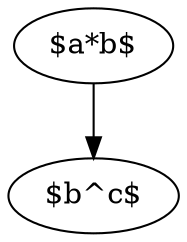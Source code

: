#it looks like graphviz does not support latex labels.
digraph G{
  a[label="$a*b$"];
  b[label="$b^c$"];
  a->b
}
